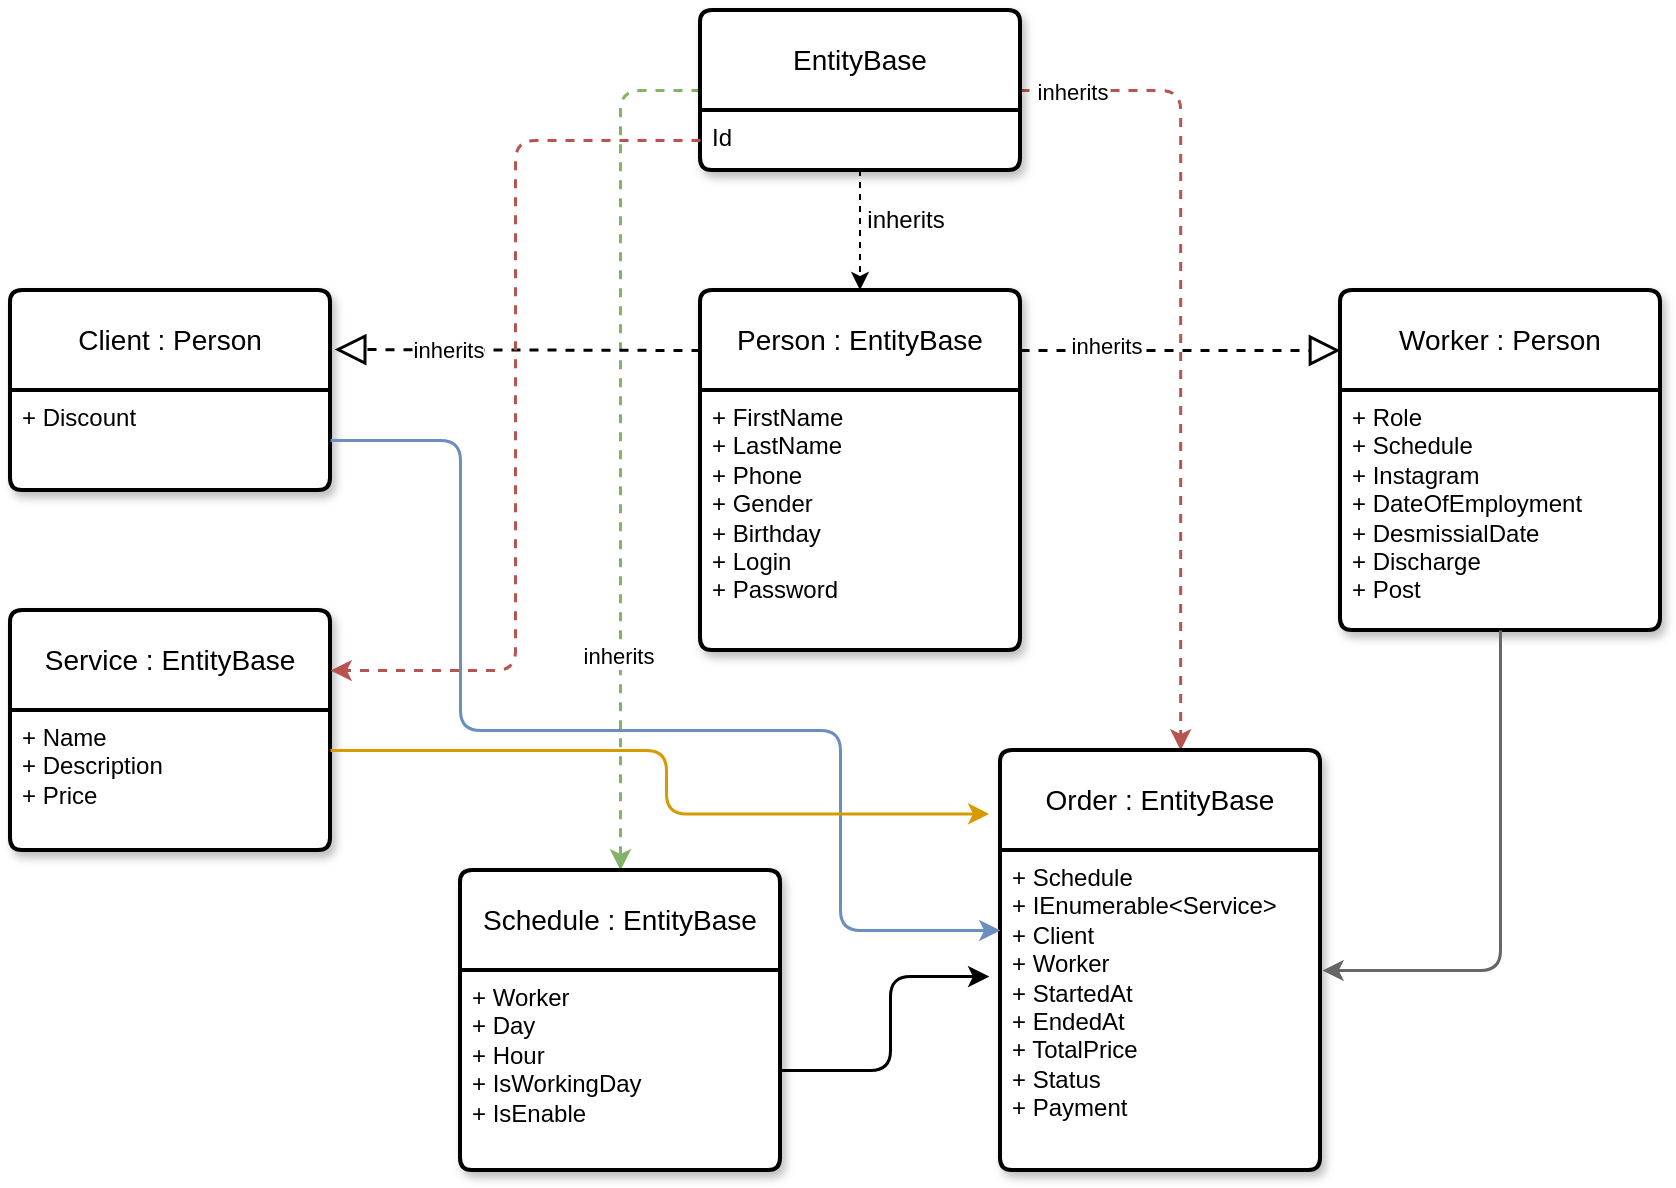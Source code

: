 <mxfile version="21.0.6" type="github">
  <diagram name="Queue.Barbershop.ClassDiagram" id="irWkB9rP7BICQJsYW8yP">
    <mxGraphModel dx="875" dy="484" grid="1" gridSize="10" guides="1" tooltips="1" connect="1" arrows="1" fold="1" page="1" pageScale="1" pageWidth="1654" pageHeight="1169" math="0" shadow="0">
      <root>
        <mxCell id="0" />
        <mxCell id="1" parent="0" />
        <mxCell id="gZnwhyRQYcO1rCb7rKjb-7" style="edgeStyle=orthogonalEdgeStyle;rounded=0;orthogonalLoop=1;jettySize=auto;html=1;entryX=0.5;entryY=0;entryDx=0;entryDy=0;dashed=1;" edge="1" parent="1" source="gZnwhyRQYcO1rCb7rKjb-1" target="gZnwhyRQYcO1rCb7rKjb-5">
          <mxGeometry relative="1" as="geometry" />
        </mxCell>
        <mxCell id="gZnwhyRQYcO1rCb7rKjb-30" style="edgeStyle=orthogonalEdgeStyle;rounded=1;orthogonalLoop=1;jettySize=auto;html=1;entryX=0.5;entryY=0;entryDx=0;entryDy=0;dashed=1;fillColor=#d5e8d4;strokeColor=#82b366;strokeWidth=1.5;" edge="1" parent="1" source="gZnwhyRQYcO1rCb7rKjb-1" target="gZnwhyRQYcO1rCb7rKjb-28">
          <mxGeometry relative="1" as="geometry">
            <Array as="points">
              <mxPoint x="450" y="70" />
            </Array>
          </mxGeometry>
        </mxCell>
        <mxCell id="gZnwhyRQYcO1rCb7rKjb-40" value="inherits" style="edgeLabel;html=1;align=center;verticalAlign=middle;resizable=0;points=[];" vertex="1" connectable="0" parent="gZnwhyRQYcO1rCb7rKjb-30">
          <mxGeometry x="0.5" y="-1" relative="1" as="geometry">
            <mxPoint as="offset" />
          </mxGeometry>
        </mxCell>
        <mxCell id="gZnwhyRQYcO1rCb7rKjb-38" style="edgeStyle=orthogonalEdgeStyle;rounded=1;orthogonalLoop=1;jettySize=auto;html=1;entryX=0.563;entryY=0;entryDx=0;entryDy=0;entryPerimeter=0;dashed=1;fillColor=#f8cecc;strokeColor=#b85450;strokeWidth=1.5;" edge="1" parent="1" source="gZnwhyRQYcO1rCb7rKjb-1" target="gZnwhyRQYcO1rCb7rKjb-31">
          <mxGeometry relative="1" as="geometry">
            <Array as="points">
              <mxPoint x="730" y="70" />
            </Array>
          </mxGeometry>
        </mxCell>
        <mxCell id="gZnwhyRQYcO1rCb7rKjb-39" value="inherits" style="edgeLabel;html=1;align=center;verticalAlign=middle;resizable=0;points=[];" vertex="1" connectable="0" parent="gZnwhyRQYcO1rCb7rKjb-38">
          <mxGeometry x="-0.875" y="-1" relative="1" as="geometry">
            <mxPoint as="offset" />
          </mxGeometry>
        </mxCell>
        <mxCell id="gZnwhyRQYcO1rCb7rKjb-1" value="EntityBase" style="swimlane;childLayout=stackLayout;horizontal=1;startSize=50;horizontalStack=0;rounded=1;fontSize=14;fontStyle=0;strokeWidth=2;resizeParent=0;resizeLast=1;shadow=1;dashed=0;align=center;arcSize=4;whiteSpace=wrap;html=1;swimlaneFillColor=default;" vertex="1" parent="1">
          <mxGeometry x="490" y="30" width="160" height="80" as="geometry" />
        </mxCell>
        <mxCell id="gZnwhyRQYcO1rCb7rKjb-2" value="Id" style="align=left;strokeColor=none;fillColor=none;spacingLeft=4;fontSize=12;verticalAlign=top;resizable=0;rotatable=0;part=1;html=1;" vertex="1" parent="gZnwhyRQYcO1rCb7rKjb-1">
          <mxGeometry y="50" width="160" height="30" as="geometry" />
        </mxCell>
        <mxCell id="gZnwhyRQYcO1rCb7rKjb-5" value="Person : EntityBase" style="swimlane;childLayout=stackLayout;horizontal=1;startSize=50;horizontalStack=0;rounded=1;fontSize=14;fontStyle=0;strokeWidth=2;resizeParent=0;resizeLast=1;shadow=1;dashed=0;align=center;arcSize=4;whiteSpace=wrap;html=1;swimlaneFillColor=default;" vertex="1" parent="1">
          <mxGeometry x="490" y="170" width="160" height="180" as="geometry" />
        </mxCell>
        <mxCell id="gZnwhyRQYcO1rCb7rKjb-6" value="+ FirstName&lt;br&gt;+ LastName&lt;br&gt;+ Phone&lt;br&gt;+ Gender&lt;br&gt;+ Birthday&lt;br&gt;+ Login&amp;nbsp;&lt;br&gt;+ Password" style="align=left;strokeColor=none;fillColor=none;spacingLeft=4;fontSize=12;verticalAlign=top;resizable=0;rotatable=0;part=1;html=1;" vertex="1" parent="gZnwhyRQYcO1rCb7rKjb-5">
          <mxGeometry y="50" width="160" height="130" as="geometry" />
        </mxCell>
        <mxCell id="gZnwhyRQYcO1rCb7rKjb-10" value="Client : Person" style="swimlane;childLayout=stackLayout;horizontal=1;startSize=50;horizontalStack=0;rounded=1;fontSize=14;fontStyle=0;strokeWidth=2;resizeParent=0;resizeLast=1;shadow=1;dashed=0;align=center;arcSize=4;whiteSpace=wrap;html=1;swimlaneFillColor=default;" vertex="1" parent="1">
          <mxGeometry x="145" y="170" width="160" height="100" as="geometry" />
        </mxCell>
        <mxCell id="gZnwhyRQYcO1rCb7rKjb-11" value="+ Discount" style="align=left;strokeColor=none;fillColor=none;spacingLeft=4;fontSize=12;verticalAlign=top;resizable=0;rotatable=0;part=1;html=1;" vertex="1" parent="gZnwhyRQYcO1rCb7rKjb-10">
          <mxGeometry y="50" width="160" height="50" as="geometry" />
        </mxCell>
        <mxCell id="gZnwhyRQYcO1rCb7rKjb-14" value="Worker : Person" style="swimlane;childLayout=stackLayout;horizontal=1;startSize=50;horizontalStack=0;rounded=1;fontSize=14;fontStyle=0;strokeWidth=2;resizeParent=0;resizeLast=1;shadow=1;dashed=0;align=center;arcSize=4;whiteSpace=wrap;html=1;swimlaneFillColor=default;" vertex="1" parent="1">
          <mxGeometry x="810" y="170" width="160" height="170" as="geometry" />
        </mxCell>
        <mxCell id="gZnwhyRQYcO1rCb7rKjb-15" value="+ Role&lt;br&gt;+ Schedule&lt;br&gt;+ Instagram&lt;br&gt;+ DateOfEmployment&lt;br&gt;+ DesmissialDate&lt;br&gt;+ Discharge&lt;br&gt;+ Post" style="align=left;strokeColor=none;fillColor=none;spacingLeft=4;fontSize=12;verticalAlign=top;resizable=0;rotatable=0;part=1;html=1;" vertex="1" parent="gZnwhyRQYcO1rCb7rKjb-14">
          <mxGeometry y="50" width="160" height="120" as="geometry" />
        </mxCell>
        <mxCell id="gZnwhyRQYcO1rCb7rKjb-22" value="Service : EntityBase" style="swimlane;childLayout=stackLayout;horizontal=1;startSize=50;horizontalStack=0;rounded=1;fontSize=14;fontStyle=0;strokeWidth=2;resizeParent=0;resizeLast=1;shadow=1;dashed=0;align=center;arcSize=4;whiteSpace=wrap;html=1;swimlaneFillColor=default;" vertex="1" parent="1">
          <mxGeometry x="145" y="330" width="160" height="120" as="geometry" />
        </mxCell>
        <mxCell id="gZnwhyRQYcO1rCb7rKjb-23" value="+ Name&lt;br&gt;+ Description&lt;br&gt;+ Price" style="align=left;strokeColor=none;fillColor=none;spacingLeft=4;fontSize=12;verticalAlign=top;resizable=0;rotatable=0;part=1;html=1;" vertex="1" parent="gZnwhyRQYcO1rCb7rKjb-22">
          <mxGeometry y="50" width="160" height="70" as="geometry" />
        </mxCell>
        <mxCell id="gZnwhyRQYcO1rCb7rKjb-24" value="" style="endArrow=block;dashed=1;endFill=0;endSize=12;html=1;rounded=0;entryX=1.013;entryY=0.295;entryDx=0;entryDy=0;entryPerimeter=0;strokeWidth=1.5;" edge="1" parent="1" target="gZnwhyRQYcO1rCb7rKjb-10">
          <mxGeometry width="160" relative="1" as="geometry">
            <mxPoint x="490" y="200" as="sourcePoint" />
            <mxPoint x="360" y="200" as="targetPoint" />
          </mxGeometry>
        </mxCell>
        <mxCell id="gZnwhyRQYcO1rCb7rKjb-42" value="inherits" style="edgeLabel;html=1;align=center;verticalAlign=middle;resizable=0;points=[];" vertex="1" connectable="0" parent="gZnwhyRQYcO1rCb7rKjb-24">
          <mxGeometry x="0.378" relative="1" as="geometry">
            <mxPoint as="offset" />
          </mxGeometry>
        </mxCell>
        <mxCell id="gZnwhyRQYcO1rCb7rKjb-25" value="" style="endArrow=block;dashed=1;endFill=0;endSize=12;html=1;rounded=0;strokeWidth=1.5;" edge="1" parent="1">
          <mxGeometry width="160" relative="1" as="geometry">
            <mxPoint x="650" y="200" as="sourcePoint" />
            <mxPoint x="810" y="200" as="targetPoint" />
          </mxGeometry>
        </mxCell>
        <mxCell id="gZnwhyRQYcO1rCb7rKjb-41" value="inherits" style="edgeLabel;html=1;align=center;verticalAlign=middle;resizable=0;points=[];" vertex="1" connectable="0" parent="gZnwhyRQYcO1rCb7rKjb-25">
          <mxGeometry x="-0.46" y="2" relative="1" as="geometry">
            <mxPoint as="offset" />
          </mxGeometry>
        </mxCell>
        <mxCell id="gZnwhyRQYcO1rCb7rKjb-26" style="edgeStyle=orthogonalEdgeStyle;rounded=1;orthogonalLoop=1;jettySize=auto;html=1;entryX=1;entryY=0.25;entryDx=0;entryDy=0;dashed=1;fillColor=#f8cecc;strokeColor=#b85450;strokeWidth=1.5;" edge="1" parent="1" source="gZnwhyRQYcO1rCb7rKjb-2" target="gZnwhyRQYcO1rCb7rKjb-22">
          <mxGeometry relative="1" as="geometry" />
        </mxCell>
        <mxCell id="gZnwhyRQYcO1rCb7rKjb-28" value="Schedule : EntityBase" style="swimlane;childLayout=stackLayout;horizontal=1;startSize=50;horizontalStack=0;rounded=1;fontSize=14;fontStyle=0;strokeWidth=2;resizeParent=0;resizeLast=1;shadow=1;dashed=0;align=center;arcSize=4;whiteSpace=wrap;html=1;swimlaneFillColor=default;" vertex="1" parent="1">
          <mxGeometry x="370" y="460" width="160" height="150" as="geometry" />
        </mxCell>
        <mxCell id="gZnwhyRQYcO1rCb7rKjb-29" value="+ Worker&lt;br&gt;+ Day&lt;br&gt;+ Hour&lt;br&gt;+ IsWorkingDay&lt;br&gt;+ IsEnable" style="align=left;strokeColor=none;fillColor=none;spacingLeft=4;fontSize=12;verticalAlign=top;resizable=0;rotatable=0;part=1;html=1;" vertex="1" parent="gZnwhyRQYcO1rCb7rKjb-28">
          <mxGeometry y="50" width="160" height="100" as="geometry" />
        </mxCell>
        <mxCell id="gZnwhyRQYcO1rCb7rKjb-31" value="Order : EntityBase" style="swimlane;childLayout=stackLayout;horizontal=1;startSize=50;horizontalStack=0;rounded=1;fontSize=14;fontStyle=0;strokeWidth=2;resizeParent=0;resizeLast=1;shadow=1;dashed=0;align=center;arcSize=4;whiteSpace=wrap;html=1;swimlaneFillColor=default;" vertex="1" parent="1">
          <mxGeometry x="640" y="400" width="160" height="210" as="geometry" />
        </mxCell>
        <mxCell id="gZnwhyRQYcO1rCb7rKjb-32" value="+ Schedule&lt;br&gt;+ IEnumerable&amp;lt;Service&amp;gt;&lt;br&gt;+ Client&lt;br&gt;+ Worker&lt;br&gt;+ StartedAt&lt;br&gt;+ EndedAt&lt;br&gt;+ TotalPrice&lt;br&gt;+ Status&lt;br&gt;+ Payment" style="align=left;strokeColor=none;fillColor=none;spacingLeft=4;fontSize=12;verticalAlign=top;resizable=0;rotatable=0;part=1;html=1;" vertex="1" parent="gZnwhyRQYcO1rCb7rKjb-31">
          <mxGeometry y="50" width="160" height="160" as="geometry" />
        </mxCell>
        <mxCell id="gZnwhyRQYcO1rCb7rKjb-33" style="edgeStyle=orthogonalEdgeStyle;rounded=1;orthogonalLoop=1;jettySize=auto;html=1;entryX=1.006;entryY=0.375;entryDx=0;entryDy=0;entryPerimeter=0;fillColor=#f5f5f5;strokeColor=#666666;strokeWidth=1.5;" edge="1" parent="1" source="gZnwhyRQYcO1rCb7rKjb-15" target="gZnwhyRQYcO1rCb7rKjb-32">
          <mxGeometry relative="1" as="geometry">
            <Array as="points">
              <mxPoint x="890" y="510" />
            </Array>
          </mxGeometry>
        </mxCell>
        <mxCell id="gZnwhyRQYcO1rCb7rKjb-34" style="edgeStyle=orthogonalEdgeStyle;rounded=1;orthogonalLoop=1;jettySize=auto;html=1;entryX=0;entryY=0.25;entryDx=0;entryDy=0;fillColor=#dae8fc;strokeColor=#6c8ebf;strokeWidth=1.5;" edge="1" parent="1" source="gZnwhyRQYcO1rCb7rKjb-11" target="gZnwhyRQYcO1rCb7rKjb-32">
          <mxGeometry relative="1" as="geometry">
            <Array as="points">
              <mxPoint x="370" y="245" />
              <mxPoint x="370" y="390" />
              <mxPoint x="560" y="390" />
              <mxPoint x="560" y="490" />
            </Array>
          </mxGeometry>
        </mxCell>
        <mxCell id="gZnwhyRQYcO1rCb7rKjb-36" style="edgeStyle=orthogonalEdgeStyle;rounded=1;orthogonalLoop=1;jettySize=auto;html=1;entryX=-0.035;entryY=0.151;entryDx=0;entryDy=0;entryPerimeter=0;fillColor=#ffe6cc;strokeColor=#d79b00;strokeWidth=1.5;" edge="1" parent="1" source="gZnwhyRQYcO1rCb7rKjb-23" target="gZnwhyRQYcO1rCb7rKjb-31">
          <mxGeometry relative="1" as="geometry">
            <Array as="points">
              <mxPoint x="473" y="400" />
              <mxPoint x="473" y="432" />
            </Array>
          </mxGeometry>
        </mxCell>
        <mxCell id="gZnwhyRQYcO1rCb7rKjb-37" style="edgeStyle=orthogonalEdgeStyle;rounded=1;orthogonalLoop=1;jettySize=auto;html=1;entryX=-0.035;entryY=0.394;entryDx=0;entryDy=0;entryPerimeter=0;strokeWidth=1.5;" edge="1" parent="1" source="gZnwhyRQYcO1rCb7rKjb-29" target="gZnwhyRQYcO1rCb7rKjb-32">
          <mxGeometry relative="1" as="geometry" />
        </mxCell>
        <mxCell id="gZnwhyRQYcO1rCb7rKjb-43" value="inherits" style="text;html=1;strokeColor=none;fillColor=none;align=center;verticalAlign=middle;whiteSpace=wrap;rounded=0;" vertex="1" parent="1">
          <mxGeometry x="563" y="120" width="60" height="30" as="geometry" />
        </mxCell>
      </root>
    </mxGraphModel>
  </diagram>
</mxfile>
